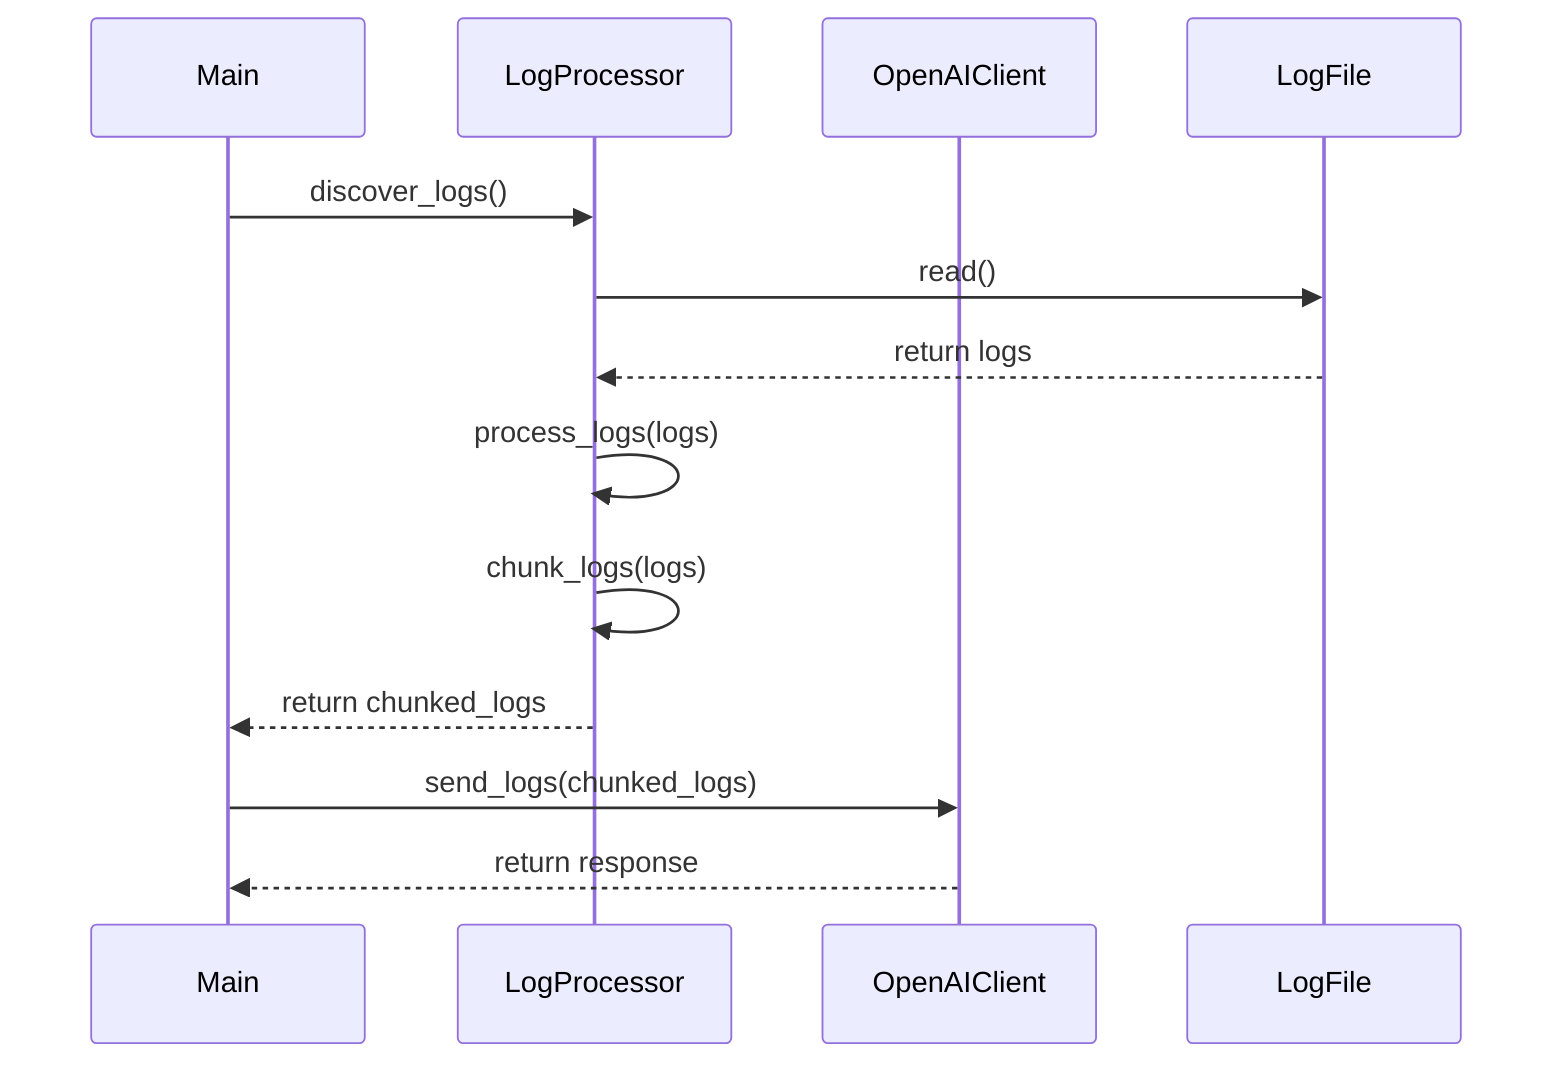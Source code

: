 sequenceDiagram
    participant M as Main
    participant LP as LogProcessor
    participant OC as OpenAIClient
    participant LF as LogFile
    M->>LP: discover_logs()
    LP->>LF: read()
    LF-->>LP: return logs
    LP->>LP: process_logs(logs)
    LP->>LP: chunk_logs(logs)
    LP-->>M: return chunked_logs
    M->>OC: send_logs(chunked_logs)
    OC-->>M: return response